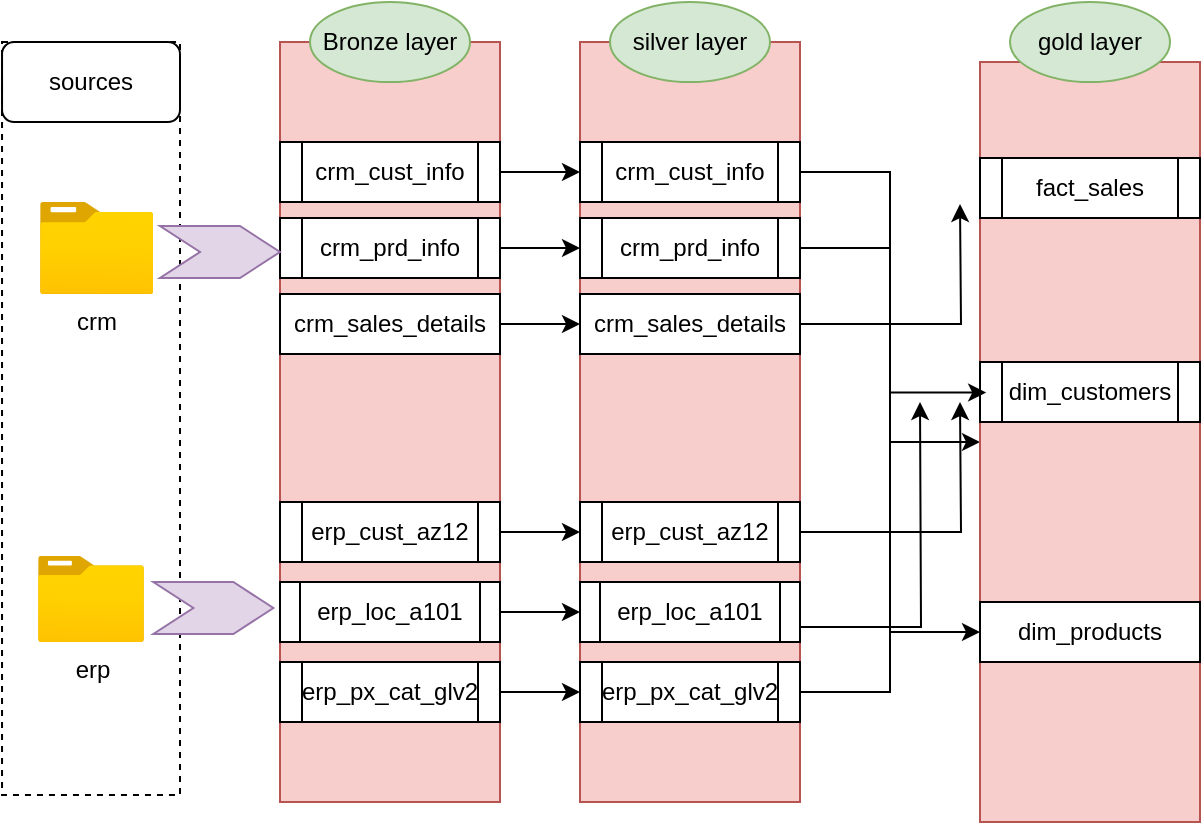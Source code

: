 <mxfile version="28.2.7">
  <diagram name="Page-1" id="dnogcoYyMHIk1B-pPEHQ">
    <mxGraphModel dx="667" dy="457" grid="1" gridSize="10" guides="1" tooltips="1" connect="1" arrows="1" fold="1" page="1" pageScale="1" pageWidth="850" pageHeight="1100" math="0" shadow="0">
      <root>
        <mxCell id="0" />
        <mxCell id="1" parent="0" />
        <mxCell id="LQkXcUbPEHpwg-fe2e8A-1" value="" style="rounded=0;whiteSpace=wrap;html=1;dashed=1;" parent="1" vertex="1">
          <mxGeometry x="41.02" y="30" width="88.98" height="376.5" as="geometry" />
        </mxCell>
        <mxCell id="LQkXcUbPEHpwg-fe2e8A-3" value="crm" style="image;aspect=fixed;html=1;points=[];align=center;fontSize=12;image=img/lib/azure2/general/Folder_Blank.svg;" parent="1" vertex="1">
          <mxGeometry x="60" y="110" width="56.68" height="46" as="geometry" />
        </mxCell>
        <mxCell id="LQkXcUbPEHpwg-fe2e8A-4" value="erp" style="image;aspect=fixed;html=1;points=[];align=center;fontSize=12;image=img/lib/azure2/general/Folder_Blank.svg;" parent="1" vertex="1">
          <mxGeometry x="59.02" y="287" width="52.98" height="43" as="geometry" />
        </mxCell>
        <mxCell id="LQkXcUbPEHpwg-fe2e8A-5" value="sources" style="rounded=1;whiteSpace=wrap;html=1;" parent="1" vertex="1">
          <mxGeometry x="41.02" y="30" width="88.98" height="40" as="geometry" />
        </mxCell>
        <mxCell id="LQkXcUbPEHpwg-fe2e8A-6" value="" style="rounded=0;whiteSpace=wrap;html=1;fillColor=#f8cecc;strokeColor=#b85450;" parent="1" vertex="1">
          <mxGeometry x="180" y="30" width="110" height="380" as="geometry" />
        </mxCell>
        <mxCell id="1pG7g3fp1ptie3DI5gmH-9" style="edgeStyle=orthogonalEdgeStyle;rounded=0;orthogonalLoop=1;jettySize=auto;html=1;exitX=1;exitY=0.5;exitDx=0;exitDy=0;entryX=0;entryY=0.5;entryDx=0;entryDy=0;" parent="1" source="LQkXcUbPEHpwg-fe2e8A-7" target="1pG7g3fp1ptie3DI5gmH-2" edge="1">
          <mxGeometry relative="1" as="geometry" />
        </mxCell>
        <mxCell id="LQkXcUbPEHpwg-fe2e8A-7" value="crm_cust_info" style="shape=process;whiteSpace=wrap;html=1;backgroundOutline=1;shadow=0;" parent="1" vertex="1">
          <mxGeometry x="180" y="80" width="110" height="30" as="geometry" />
        </mxCell>
        <mxCell id="1pG7g3fp1ptie3DI5gmH-13" style="edgeStyle=orthogonalEdgeStyle;rounded=0;orthogonalLoop=1;jettySize=auto;html=1;exitX=1;exitY=0.5;exitDx=0;exitDy=0;entryX=0;entryY=0.5;entryDx=0;entryDy=0;" parent="1" source="LQkXcUbPEHpwg-fe2e8A-8" target="1pG7g3fp1ptie3DI5gmH-3" edge="1">
          <mxGeometry relative="1" as="geometry" />
        </mxCell>
        <mxCell id="LQkXcUbPEHpwg-fe2e8A-8" value="crm_prd_info" style="shape=process;whiteSpace=wrap;html=1;backgroundOutline=1;shadow=0;" parent="1" vertex="1">
          <mxGeometry x="180" y="118" width="110" height="30" as="geometry" />
        </mxCell>
        <mxCell id="1pG7g3fp1ptie3DI5gmH-14" style="edgeStyle=orthogonalEdgeStyle;rounded=0;orthogonalLoop=1;jettySize=auto;html=1;exitX=1;exitY=0.5;exitDx=0;exitDy=0;entryX=0;entryY=0.5;entryDx=0;entryDy=0;" parent="1" source="LQkXcUbPEHpwg-fe2e8A-9" target="1pG7g3fp1ptie3DI5gmH-4" edge="1">
          <mxGeometry relative="1" as="geometry" />
        </mxCell>
        <mxCell id="LQkXcUbPEHpwg-fe2e8A-9" value="crm_sales_details" style="shape=process;whiteSpace=wrap;html=1;backgroundOutline=1;shadow=0;size=0;" parent="1" vertex="1">
          <mxGeometry x="180" y="156" width="110" height="30" as="geometry" />
        </mxCell>
        <mxCell id="1pG7g3fp1ptie3DI5gmH-17" style="edgeStyle=orthogonalEdgeStyle;rounded=0;orthogonalLoop=1;jettySize=auto;html=1;exitX=1;exitY=0.5;exitDx=0;exitDy=0;entryX=0;entryY=0.5;entryDx=0;entryDy=0;" parent="1" source="LQkXcUbPEHpwg-fe2e8A-10" target="1pG7g3fp1ptie3DI5gmH-5" edge="1">
          <mxGeometry relative="1" as="geometry" />
        </mxCell>
        <mxCell id="LQkXcUbPEHpwg-fe2e8A-10" value="erp_px_cat_glv2" style="shape=process;whiteSpace=wrap;html=1;backgroundOutline=1;shadow=0;" parent="1" vertex="1">
          <mxGeometry x="180" y="340" width="110" height="30" as="geometry" />
        </mxCell>
        <mxCell id="1pG7g3fp1ptie3DI5gmH-16" style="edgeStyle=orthogonalEdgeStyle;rounded=0;orthogonalLoop=1;jettySize=auto;html=1;exitX=1;exitY=0.5;exitDx=0;exitDy=0;entryX=0;entryY=0.5;entryDx=0;entryDy=0;" parent="1" source="LQkXcUbPEHpwg-fe2e8A-12" target="1pG7g3fp1ptie3DI5gmH-6" edge="1">
          <mxGeometry relative="1" as="geometry" />
        </mxCell>
        <mxCell id="LQkXcUbPEHpwg-fe2e8A-12" value="erp_loc_a101" style="shape=process;whiteSpace=wrap;html=1;backgroundOutline=1;shadow=0;size=0.091;" parent="1" vertex="1">
          <mxGeometry x="180" y="300" width="110" height="30" as="geometry" />
        </mxCell>
        <mxCell id="1pG7g3fp1ptie3DI5gmH-15" style="edgeStyle=orthogonalEdgeStyle;rounded=0;orthogonalLoop=1;jettySize=auto;html=1;exitX=1;exitY=0.5;exitDx=0;exitDy=0;entryX=0;entryY=0.5;entryDx=0;entryDy=0;" parent="1" source="LQkXcUbPEHpwg-fe2e8A-13" target="1pG7g3fp1ptie3DI5gmH-7" edge="1">
          <mxGeometry relative="1" as="geometry" />
        </mxCell>
        <mxCell id="LQkXcUbPEHpwg-fe2e8A-13" value="erp_cust_az12" style="shape=process;whiteSpace=wrap;html=1;backgroundOutline=1;shadow=0;" parent="1" vertex="1">
          <mxGeometry x="180" y="260" width="110" height="30" as="geometry" />
        </mxCell>
        <mxCell id="LQkXcUbPEHpwg-fe2e8A-15" value="Bronze layer" style="ellipse;whiteSpace=wrap;html=1;fillColor=#d5e8d4;strokeColor=#82b366;" parent="1" vertex="1">
          <mxGeometry x="195" y="10" width="80" height="40" as="geometry" />
        </mxCell>
        <mxCell id="LQkXcUbPEHpwg-fe2e8A-21" value="" style="shape=step;perimeter=stepPerimeter;whiteSpace=wrap;html=1;fixedSize=1;fillColor=#e1d5e7;strokeColor=#9673a6;" parent="1" vertex="1">
          <mxGeometry x="120" y="122" width="60" height="26" as="geometry" />
        </mxCell>
        <mxCell id="LQkXcUbPEHpwg-fe2e8A-23" value="" style="shape=step;perimeter=stepPerimeter;whiteSpace=wrap;html=1;fixedSize=1;fillColor=#e1d5e7;strokeColor=#9673a6;" parent="1" vertex="1">
          <mxGeometry x="116.68" y="300" width="60" height="26" as="geometry" />
        </mxCell>
        <mxCell id="1pG7g3fp1ptie3DI5gmH-1" value="" style="rounded=0;whiteSpace=wrap;html=1;fillColor=#f8cecc;strokeColor=#b85450;" parent="1" vertex="1">
          <mxGeometry x="330" y="30" width="110" height="380" as="geometry" />
        </mxCell>
        <mxCell id="1pG7g3fp1ptie3DI5gmH-2" value="crm_cust_info" style="shape=process;whiteSpace=wrap;html=1;backgroundOutline=1;shadow=0;" parent="1" vertex="1">
          <mxGeometry x="330" y="80" width="110" height="30" as="geometry" />
        </mxCell>
        <mxCell id="_4AEon8Sl0ysmGjEEzwS-23" style="edgeStyle=orthogonalEdgeStyle;rounded=0;orthogonalLoop=1;jettySize=auto;html=1;exitX=1;exitY=0.5;exitDx=0;exitDy=0;entryX=0;entryY=0.5;entryDx=0;entryDy=0;" edge="1" parent="1" source="1pG7g3fp1ptie3DI5gmH-3" target="_4AEon8Sl0ysmGjEEzwS-12">
          <mxGeometry relative="1" as="geometry" />
        </mxCell>
        <mxCell id="1pG7g3fp1ptie3DI5gmH-3" value="crm_prd_info" style="shape=process;whiteSpace=wrap;html=1;backgroundOutline=1;shadow=0;" parent="1" vertex="1">
          <mxGeometry x="330" y="118" width="110" height="30" as="geometry" />
        </mxCell>
        <mxCell id="_4AEon8Sl0ysmGjEEzwS-25" style="edgeStyle=orthogonalEdgeStyle;rounded=0;orthogonalLoop=1;jettySize=auto;html=1;exitX=1;exitY=0.5;exitDx=0;exitDy=0;" edge="1" parent="1" source="1pG7g3fp1ptie3DI5gmH-4">
          <mxGeometry relative="1" as="geometry">
            <mxPoint x="520" y="111" as="targetPoint" />
          </mxGeometry>
        </mxCell>
        <mxCell id="1pG7g3fp1ptie3DI5gmH-4" value="crm_sales_details" style="shape=process;whiteSpace=wrap;html=1;backgroundOutline=1;shadow=0;size=0;" parent="1" vertex="1">
          <mxGeometry x="330" y="156" width="110" height="30" as="geometry" />
        </mxCell>
        <mxCell id="_4AEon8Sl0ysmGjEEzwS-28" style="edgeStyle=orthogonalEdgeStyle;rounded=0;orthogonalLoop=1;jettySize=auto;html=1;exitX=1;exitY=0.5;exitDx=0;exitDy=0;" edge="1" parent="1" source="1pG7g3fp1ptie3DI5gmH-5" target="_4AEon8Sl0ysmGjEEzwS-9">
          <mxGeometry relative="1" as="geometry" />
        </mxCell>
        <mxCell id="1pG7g3fp1ptie3DI5gmH-5" value="erp_px_cat_glv2" style="shape=process;whiteSpace=wrap;html=1;backgroundOutline=1;shadow=0;" parent="1" vertex="1">
          <mxGeometry x="330" y="340" width="110" height="30" as="geometry" />
        </mxCell>
        <mxCell id="_4AEon8Sl0ysmGjEEzwS-27" style="edgeStyle=orthogonalEdgeStyle;rounded=0;orthogonalLoop=1;jettySize=auto;html=1;exitX=1;exitY=0.75;exitDx=0;exitDy=0;" edge="1" parent="1" source="1pG7g3fp1ptie3DI5gmH-6">
          <mxGeometry relative="1" as="geometry">
            <mxPoint x="500" y="210" as="targetPoint" />
          </mxGeometry>
        </mxCell>
        <mxCell id="1pG7g3fp1ptie3DI5gmH-6" value="erp_loc_a101" style="shape=process;whiteSpace=wrap;html=1;backgroundOutline=1;shadow=0;size=0.091;" parent="1" vertex="1">
          <mxGeometry x="330" y="300" width="110" height="30" as="geometry" />
        </mxCell>
        <mxCell id="_4AEon8Sl0ysmGjEEzwS-26" style="edgeStyle=orthogonalEdgeStyle;rounded=0;orthogonalLoop=1;jettySize=auto;html=1;exitX=1;exitY=0.5;exitDx=0;exitDy=0;" edge="1" parent="1" source="1pG7g3fp1ptie3DI5gmH-7">
          <mxGeometry relative="1" as="geometry">
            <mxPoint x="520" y="210" as="targetPoint" />
          </mxGeometry>
        </mxCell>
        <mxCell id="1pG7g3fp1ptie3DI5gmH-7" value="erp_cust_az12" style="shape=process;whiteSpace=wrap;html=1;backgroundOutline=1;shadow=0;" parent="1" vertex="1">
          <mxGeometry x="330" y="260" width="110" height="30" as="geometry" />
        </mxCell>
        <mxCell id="1pG7g3fp1ptie3DI5gmH-8" value="silver layer" style="ellipse;whiteSpace=wrap;html=1;fillColor=#d5e8d4;strokeColor=#82b366;" parent="1" vertex="1">
          <mxGeometry x="345" y="10" width="80" height="40" as="geometry" />
        </mxCell>
        <mxCell id="_4AEon8Sl0ysmGjEEzwS-9" value="" style="rounded=0;whiteSpace=wrap;html=1;fillColor=#f8cecc;strokeColor=#b85450;" vertex="1" parent="1">
          <mxGeometry x="530" y="40" width="110" height="380" as="geometry" />
        </mxCell>
        <mxCell id="_4AEon8Sl0ysmGjEEzwS-10" value="fact_sales" style="shape=process;whiteSpace=wrap;html=1;backgroundOutline=1;shadow=0;" vertex="1" parent="1">
          <mxGeometry x="530" y="88" width="110" height="30" as="geometry" />
        </mxCell>
        <mxCell id="_4AEon8Sl0ysmGjEEzwS-11" value="dim_customers" style="shape=process;whiteSpace=wrap;html=1;backgroundOutline=1;shadow=0;" vertex="1" parent="1">
          <mxGeometry x="530" y="190" width="110" height="30" as="geometry" />
        </mxCell>
        <mxCell id="_4AEon8Sl0ysmGjEEzwS-12" value="dim_products" style="shape=process;whiteSpace=wrap;html=1;backgroundOutline=1;shadow=0;size=0;" vertex="1" parent="1">
          <mxGeometry x="530" y="310" width="110" height="30" as="geometry" />
        </mxCell>
        <mxCell id="_4AEon8Sl0ysmGjEEzwS-16" value="gold layer" style="ellipse;whiteSpace=wrap;html=1;fillColor=#d5e8d4;strokeColor=#82b366;" vertex="1" parent="1">
          <mxGeometry x="545" y="10" width="80" height="40" as="geometry" />
        </mxCell>
        <mxCell id="_4AEon8Sl0ysmGjEEzwS-24" style="edgeStyle=orthogonalEdgeStyle;rounded=0;orthogonalLoop=1;jettySize=auto;html=1;exitX=1;exitY=0.5;exitDx=0;exitDy=0;entryX=0.028;entryY=0.435;entryDx=0;entryDy=0;entryPerimeter=0;" edge="1" parent="1" source="1pG7g3fp1ptie3DI5gmH-2" target="_4AEon8Sl0ysmGjEEzwS-9">
          <mxGeometry relative="1" as="geometry" />
        </mxCell>
      </root>
    </mxGraphModel>
  </diagram>
</mxfile>
